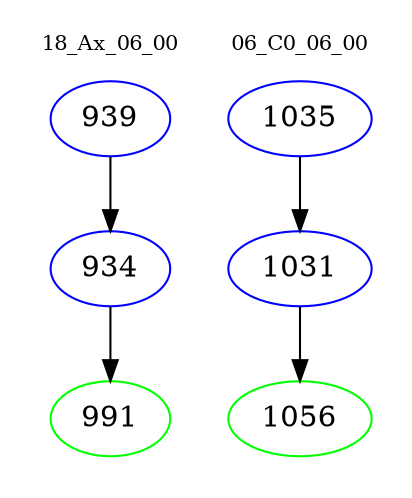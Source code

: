 digraph{
subgraph cluster_0 {
color = white
label = "18_Ax_06_00";
fontsize=10;
T0_939 [label="939", color="blue"]
T0_939 -> T0_934 [color="black"]
T0_934 [label="934", color="blue"]
T0_934 -> T0_991 [color="black"]
T0_991 [label="991", color="green"]
}
subgraph cluster_1 {
color = white
label = "06_C0_06_00";
fontsize=10;
T1_1035 [label="1035", color="blue"]
T1_1035 -> T1_1031 [color="black"]
T1_1031 [label="1031", color="blue"]
T1_1031 -> T1_1056 [color="black"]
T1_1056 [label="1056", color="green"]
}
}
